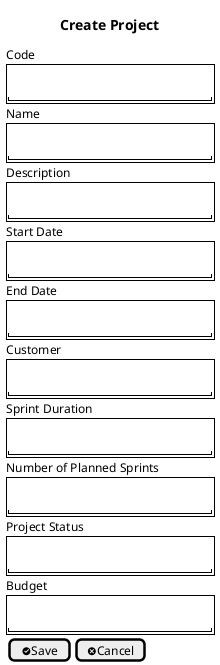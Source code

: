 @startsalt
{

title Create Project
Code
{+
   .
   "                         "
}
Name
{+
   .
   "                         "
}
Description
{+
   .
   "                         "
}
Start Date
{+
   .
   "                         "
}
End Date
{+
   .
   "                         "
}
Customer
{+
   .
   "                         "
}
Sprint Duration
{+
   .
   "                         "
}
Number of Planned Sprints
{+
   .
   "                         "
}
Project Status
{+
   .
   "                         "
}
Budget
{+
   .
   "                         "
}

{  [<&circle-check>Save ] |
[<&circle-x>Cancel]}


}




@endsalt
